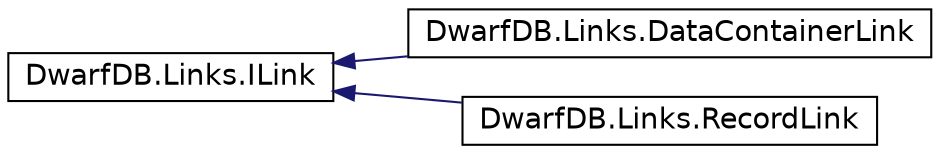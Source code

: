 digraph "Graphical Class Hierarchy"
{
  edge [fontname="Helvetica",fontsize="14",labelfontname="Helvetica",labelfontsize="14"];
  node [fontname="Helvetica",fontsize="14",shape=record];
  rankdir="LR";
  Node1 [label="DwarfDB.Links.ILink",height=0.2,width=0.4,color="black", fillcolor="white", style="filled",URL="$d2/d8e/interface_dwarf_d_b_1_1_links_1_1_i_link.html",tooltip="An interface for DB link "];
  Node1 -> Node2 [dir="back",color="midnightblue",fontsize="14",style="solid",fontname="Helvetica"];
  Node2 [label="DwarfDB.Links.DataContainerLink",height=0.2,width=0.4,color="black", fillcolor="white", style="filled",URL="$d4/dc3/class_dwarf_d_b_1_1_links_1_1_data_container_link.html",tooltip="A class for links to datacontainers "];
  Node1 -> Node3 [dir="back",color="midnightblue",fontsize="14",style="solid",fontname="Helvetica"];
  Node3 [label="DwarfDB.Links.RecordLink",height=0.2,width=0.4,color="black", fillcolor="white", style="filled",URL="$da/d11/class_dwarf_d_b_1_1_links_1_1_record_link.html",tooltip="A class for links to records "];
}
